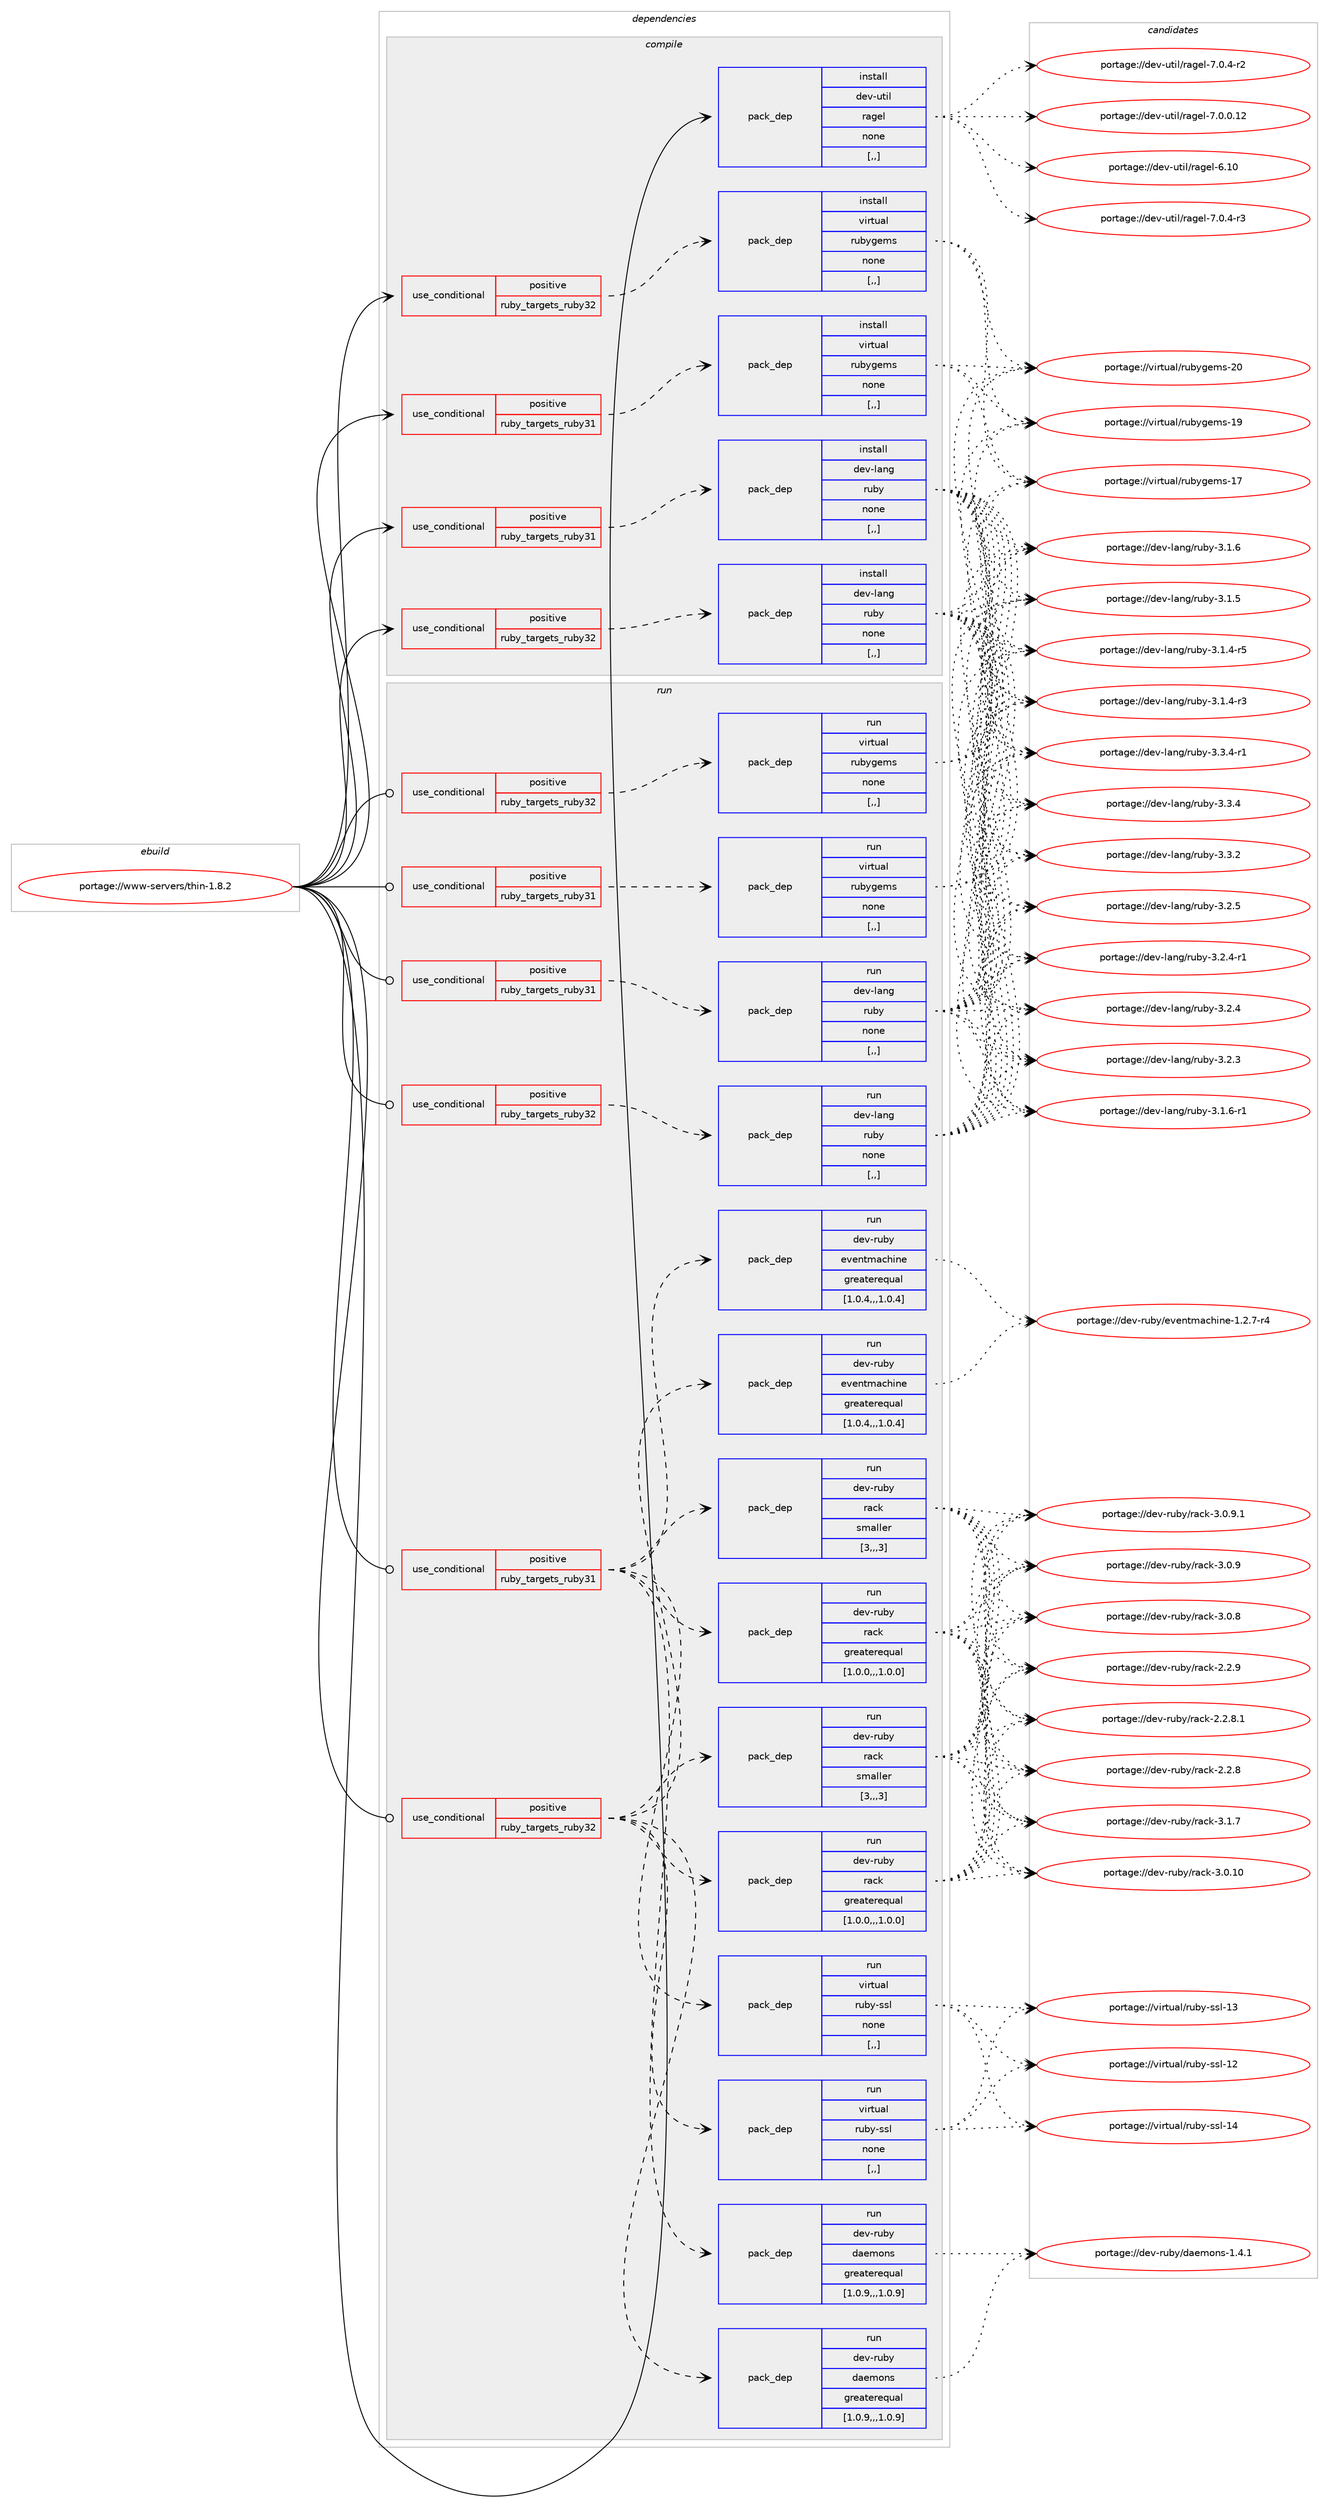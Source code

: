 digraph prolog {

# *************
# Graph options
# *************

newrank=true;
concentrate=true;
compound=true;
graph [rankdir=LR,fontname=Helvetica,fontsize=10,ranksep=1.5];#, ranksep=2.5, nodesep=0.2];
edge  [arrowhead=vee];
node  [fontname=Helvetica,fontsize=10];

# **********
# The ebuild
# **********

subgraph cluster_leftcol {
color=gray;
label=<<i>ebuild</i>>;
id [label="portage://www-servers/thin-1.8.2", color=red, width=4, href="../www-servers/thin-1.8.2.svg"];
}

# ****************
# The dependencies
# ****************

subgraph cluster_midcol {
color=gray;
label=<<i>dependencies</i>>;
subgraph cluster_compile {
fillcolor="#eeeeee";
style=filled;
label=<<i>compile</i>>;
subgraph cond121078 {
dependency454228 [label=<<TABLE BORDER="0" CELLBORDER="1" CELLSPACING="0" CELLPADDING="4"><TR><TD ROWSPAN="3" CELLPADDING="10">use_conditional</TD></TR><TR><TD>positive</TD></TR><TR><TD>ruby_targets_ruby31</TD></TR></TABLE>>, shape=none, color=red];
subgraph pack329773 {
dependency454229 [label=<<TABLE BORDER="0" CELLBORDER="1" CELLSPACING="0" CELLPADDING="4" WIDTH="220"><TR><TD ROWSPAN="6" CELLPADDING="30">pack_dep</TD></TR><TR><TD WIDTH="110">install</TD></TR><TR><TD>dev-lang</TD></TR><TR><TD>ruby</TD></TR><TR><TD>none</TD></TR><TR><TD>[,,]</TD></TR></TABLE>>, shape=none, color=blue];
}
dependency454228:e -> dependency454229:w [weight=20,style="dashed",arrowhead="vee"];
}
id:e -> dependency454228:w [weight=20,style="solid",arrowhead="vee"];
subgraph cond121079 {
dependency454230 [label=<<TABLE BORDER="0" CELLBORDER="1" CELLSPACING="0" CELLPADDING="4"><TR><TD ROWSPAN="3" CELLPADDING="10">use_conditional</TD></TR><TR><TD>positive</TD></TR><TR><TD>ruby_targets_ruby31</TD></TR></TABLE>>, shape=none, color=red];
subgraph pack329774 {
dependency454231 [label=<<TABLE BORDER="0" CELLBORDER="1" CELLSPACING="0" CELLPADDING="4" WIDTH="220"><TR><TD ROWSPAN="6" CELLPADDING="30">pack_dep</TD></TR><TR><TD WIDTH="110">install</TD></TR><TR><TD>virtual</TD></TR><TR><TD>rubygems</TD></TR><TR><TD>none</TD></TR><TR><TD>[,,]</TD></TR></TABLE>>, shape=none, color=blue];
}
dependency454230:e -> dependency454231:w [weight=20,style="dashed",arrowhead="vee"];
}
id:e -> dependency454230:w [weight=20,style="solid",arrowhead="vee"];
subgraph cond121080 {
dependency454232 [label=<<TABLE BORDER="0" CELLBORDER="1" CELLSPACING="0" CELLPADDING="4"><TR><TD ROWSPAN="3" CELLPADDING="10">use_conditional</TD></TR><TR><TD>positive</TD></TR><TR><TD>ruby_targets_ruby32</TD></TR></TABLE>>, shape=none, color=red];
subgraph pack329775 {
dependency454233 [label=<<TABLE BORDER="0" CELLBORDER="1" CELLSPACING="0" CELLPADDING="4" WIDTH="220"><TR><TD ROWSPAN="6" CELLPADDING="30">pack_dep</TD></TR><TR><TD WIDTH="110">install</TD></TR><TR><TD>dev-lang</TD></TR><TR><TD>ruby</TD></TR><TR><TD>none</TD></TR><TR><TD>[,,]</TD></TR></TABLE>>, shape=none, color=blue];
}
dependency454232:e -> dependency454233:w [weight=20,style="dashed",arrowhead="vee"];
}
id:e -> dependency454232:w [weight=20,style="solid",arrowhead="vee"];
subgraph cond121081 {
dependency454234 [label=<<TABLE BORDER="0" CELLBORDER="1" CELLSPACING="0" CELLPADDING="4"><TR><TD ROWSPAN="3" CELLPADDING="10">use_conditional</TD></TR><TR><TD>positive</TD></TR><TR><TD>ruby_targets_ruby32</TD></TR></TABLE>>, shape=none, color=red];
subgraph pack329776 {
dependency454235 [label=<<TABLE BORDER="0" CELLBORDER="1" CELLSPACING="0" CELLPADDING="4" WIDTH="220"><TR><TD ROWSPAN="6" CELLPADDING="30">pack_dep</TD></TR><TR><TD WIDTH="110">install</TD></TR><TR><TD>virtual</TD></TR><TR><TD>rubygems</TD></TR><TR><TD>none</TD></TR><TR><TD>[,,]</TD></TR></TABLE>>, shape=none, color=blue];
}
dependency454234:e -> dependency454235:w [weight=20,style="dashed",arrowhead="vee"];
}
id:e -> dependency454234:w [weight=20,style="solid",arrowhead="vee"];
subgraph pack329777 {
dependency454236 [label=<<TABLE BORDER="0" CELLBORDER="1" CELLSPACING="0" CELLPADDING="4" WIDTH="220"><TR><TD ROWSPAN="6" CELLPADDING="30">pack_dep</TD></TR><TR><TD WIDTH="110">install</TD></TR><TR><TD>dev-util</TD></TR><TR><TD>ragel</TD></TR><TR><TD>none</TD></TR><TR><TD>[,,]</TD></TR></TABLE>>, shape=none, color=blue];
}
id:e -> dependency454236:w [weight=20,style="solid",arrowhead="vee"];
}
subgraph cluster_compileandrun {
fillcolor="#eeeeee";
style=filled;
label=<<i>compile and run</i>>;
}
subgraph cluster_run {
fillcolor="#eeeeee";
style=filled;
label=<<i>run</i>>;
subgraph cond121082 {
dependency454237 [label=<<TABLE BORDER="0" CELLBORDER="1" CELLSPACING="0" CELLPADDING="4"><TR><TD ROWSPAN="3" CELLPADDING="10">use_conditional</TD></TR><TR><TD>positive</TD></TR><TR><TD>ruby_targets_ruby31</TD></TR></TABLE>>, shape=none, color=red];
subgraph pack329778 {
dependency454238 [label=<<TABLE BORDER="0" CELLBORDER="1" CELLSPACING="0" CELLPADDING="4" WIDTH="220"><TR><TD ROWSPAN="6" CELLPADDING="30">pack_dep</TD></TR><TR><TD WIDTH="110">run</TD></TR><TR><TD>dev-lang</TD></TR><TR><TD>ruby</TD></TR><TR><TD>none</TD></TR><TR><TD>[,,]</TD></TR></TABLE>>, shape=none, color=blue];
}
dependency454237:e -> dependency454238:w [weight=20,style="dashed",arrowhead="vee"];
}
id:e -> dependency454237:w [weight=20,style="solid",arrowhead="odot"];
subgraph cond121083 {
dependency454239 [label=<<TABLE BORDER="0" CELLBORDER="1" CELLSPACING="0" CELLPADDING="4"><TR><TD ROWSPAN="3" CELLPADDING="10">use_conditional</TD></TR><TR><TD>positive</TD></TR><TR><TD>ruby_targets_ruby31</TD></TR></TABLE>>, shape=none, color=red];
subgraph pack329779 {
dependency454240 [label=<<TABLE BORDER="0" CELLBORDER="1" CELLSPACING="0" CELLPADDING="4" WIDTH="220"><TR><TD ROWSPAN="6" CELLPADDING="30">pack_dep</TD></TR><TR><TD WIDTH="110">run</TD></TR><TR><TD>dev-ruby</TD></TR><TR><TD>daemons</TD></TR><TR><TD>greaterequal</TD></TR><TR><TD>[1.0.9,,,1.0.9]</TD></TR></TABLE>>, shape=none, color=blue];
}
dependency454239:e -> dependency454240:w [weight=20,style="dashed",arrowhead="vee"];
subgraph pack329780 {
dependency454241 [label=<<TABLE BORDER="0" CELLBORDER="1" CELLSPACING="0" CELLPADDING="4" WIDTH="220"><TR><TD ROWSPAN="6" CELLPADDING="30">pack_dep</TD></TR><TR><TD WIDTH="110">run</TD></TR><TR><TD>dev-ruby</TD></TR><TR><TD>rack</TD></TR><TR><TD>greaterequal</TD></TR><TR><TD>[1.0.0,,,1.0.0]</TD></TR></TABLE>>, shape=none, color=blue];
}
dependency454239:e -> dependency454241:w [weight=20,style="dashed",arrowhead="vee"];
subgraph pack329781 {
dependency454242 [label=<<TABLE BORDER="0" CELLBORDER="1" CELLSPACING="0" CELLPADDING="4" WIDTH="220"><TR><TD ROWSPAN="6" CELLPADDING="30">pack_dep</TD></TR><TR><TD WIDTH="110">run</TD></TR><TR><TD>dev-ruby</TD></TR><TR><TD>rack</TD></TR><TR><TD>smaller</TD></TR><TR><TD>[3,,,3]</TD></TR></TABLE>>, shape=none, color=blue];
}
dependency454239:e -> dependency454242:w [weight=20,style="dashed",arrowhead="vee"];
subgraph pack329782 {
dependency454243 [label=<<TABLE BORDER="0" CELLBORDER="1" CELLSPACING="0" CELLPADDING="4" WIDTH="220"><TR><TD ROWSPAN="6" CELLPADDING="30">pack_dep</TD></TR><TR><TD WIDTH="110">run</TD></TR><TR><TD>dev-ruby</TD></TR><TR><TD>eventmachine</TD></TR><TR><TD>greaterequal</TD></TR><TR><TD>[1.0.4,,,1.0.4]</TD></TR></TABLE>>, shape=none, color=blue];
}
dependency454239:e -> dependency454243:w [weight=20,style="dashed",arrowhead="vee"];
subgraph pack329783 {
dependency454244 [label=<<TABLE BORDER="0" CELLBORDER="1" CELLSPACING="0" CELLPADDING="4" WIDTH="220"><TR><TD ROWSPAN="6" CELLPADDING="30">pack_dep</TD></TR><TR><TD WIDTH="110">run</TD></TR><TR><TD>virtual</TD></TR><TR><TD>ruby-ssl</TD></TR><TR><TD>none</TD></TR><TR><TD>[,,]</TD></TR></TABLE>>, shape=none, color=blue];
}
dependency454239:e -> dependency454244:w [weight=20,style="dashed",arrowhead="vee"];
}
id:e -> dependency454239:w [weight=20,style="solid",arrowhead="odot"];
subgraph cond121084 {
dependency454245 [label=<<TABLE BORDER="0" CELLBORDER="1" CELLSPACING="0" CELLPADDING="4"><TR><TD ROWSPAN="3" CELLPADDING="10">use_conditional</TD></TR><TR><TD>positive</TD></TR><TR><TD>ruby_targets_ruby31</TD></TR></TABLE>>, shape=none, color=red];
subgraph pack329784 {
dependency454246 [label=<<TABLE BORDER="0" CELLBORDER="1" CELLSPACING="0" CELLPADDING="4" WIDTH="220"><TR><TD ROWSPAN="6" CELLPADDING="30">pack_dep</TD></TR><TR><TD WIDTH="110">run</TD></TR><TR><TD>virtual</TD></TR><TR><TD>rubygems</TD></TR><TR><TD>none</TD></TR><TR><TD>[,,]</TD></TR></TABLE>>, shape=none, color=blue];
}
dependency454245:e -> dependency454246:w [weight=20,style="dashed",arrowhead="vee"];
}
id:e -> dependency454245:w [weight=20,style="solid",arrowhead="odot"];
subgraph cond121085 {
dependency454247 [label=<<TABLE BORDER="0" CELLBORDER="1" CELLSPACING="0" CELLPADDING="4"><TR><TD ROWSPAN="3" CELLPADDING="10">use_conditional</TD></TR><TR><TD>positive</TD></TR><TR><TD>ruby_targets_ruby32</TD></TR></TABLE>>, shape=none, color=red];
subgraph pack329785 {
dependency454248 [label=<<TABLE BORDER="0" CELLBORDER="1" CELLSPACING="0" CELLPADDING="4" WIDTH="220"><TR><TD ROWSPAN="6" CELLPADDING="30">pack_dep</TD></TR><TR><TD WIDTH="110">run</TD></TR><TR><TD>dev-lang</TD></TR><TR><TD>ruby</TD></TR><TR><TD>none</TD></TR><TR><TD>[,,]</TD></TR></TABLE>>, shape=none, color=blue];
}
dependency454247:e -> dependency454248:w [weight=20,style="dashed",arrowhead="vee"];
}
id:e -> dependency454247:w [weight=20,style="solid",arrowhead="odot"];
subgraph cond121086 {
dependency454249 [label=<<TABLE BORDER="0" CELLBORDER="1" CELLSPACING="0" CELLPADDING="4"><TR><TD ROWSPAN="3" CELLPADDING="10">use_conditional</TD></TR><TR><TD>positive</TD></TR><TR><TD>ruby_targets_ruby32</TD></TR></TABLE>>, shape=none, color=red];
subgraph pack329786 {
dependency454250 [label=<<TABLE BORDER="0" CELLBORDER="1" CELLSPACING="0" CELLPADDING="4" WIDTH="220"><TR><TD ROWSPAN="6" CELLPADDING="30">pack_dep</TD></TR><TR><TD WIDTH="110">run</TD></TR><TR><TD>dev-ruby</TD></TR><TR><TD>daemons</TD></TR><TR><TD>greaterequal</TD></TR><TR><TD>[1.0.9,,,1.0.9]</TD></TR></TABLE>>, shape=none, color=blue];
}
dependency454249:e -> dependency454250:w [weight=20,style="dashed",arrowhead="vee"];
subgraph pack329787 {
dependency454251 [label=<<TABLE BORDER="0" CELLBORDER="1" CELLSPACING="0" CELLPADDING="4" WIDTH="220"><TR><TD ROWSPAN="6" CELLPADDING="30">pack_dep</TD></TR><TR><TD WIDTH="110">run</TD></TR><TR><TD>dev-ruby</TD></TR><TR><TD>rack</TD></TR><TR><TD>greaterequal</TD></TR><TR><TD>[1.0.0,,,1.0.0]</TD></TR></TABLE>>, shape=none, color=blue];
}
dependency454249:e -> dependency454251:w [weight=20,style="dashed",arrowhead="vee"];
subgraph pack329788 {
dependency454252 [label=<<TABLE BORDER="0" CELLBORDER="1" CELLSPACING="0" CELLPADDING="4" WIDTH="220"><TR><TD ROWSPAN="6" CELLPADDING="30">pack_dep</TD></TR><TR><TD WIDTH="110">run</TD></TR><TR><TD>dev-ruby</TD></TR><TR><TD>rack</TD></TR><TR><TD>smaller</TD></TR><TR><TD>[3,,,3]</TD></TR></TABLE>>, shape=none, color=blue];
}
dependency454249:e -> dependency454252:w [weight=20,style="dashed",arrowhead="vee"];
subgraph pack329789 {
dependency454253 [label=<<TABLE BORDER="0" CELLBORDER="1" CELLSPACING="0" CELLPADDING="4" WIDTH="220"><TR><TD ROWSPAN="6" CELLPADDING="30">pack_dep</TD></TR><TR><TD WIDTH="110">run</TD></TR><TR><TD>dev-ruby</TD></TR><TR><TD>eventmachine</TD></TR><TR><TD>greaterequal</TD></TR><TR><TD>[1.0.4,,,1.0.4]</TD></TR></TABLE>>, shape=none, color=blue];
}
dependency454249:e -> dependency454253:w [weight=20,style="dashed",arrowhead="vee"];
subgraph pack329790 {
dependency454254 [label=<<TABLE BORDER="0" CELLBORDER="1" CELLSPACING="0" CELLPADDING="4" WIDTH="220"><TR><TD ROWSPAN="6" CELLPADDING="30">pack_dep</TD></TR><TR><TD WIDTH="110">run</TD></TR><TR><TD>virtual</TD></TR><TR><TD>ruby-ssl</TD></TR><TR><TD>none</TD></TR><TR><TD>[,,]</TD></TR></TABLE>>, shape=none, color=blue];
}
dependency454249:e -> dependency454254:w [weight=20,style="dashed",arrowhead="vee"];
}
id:e -> dependency454249:w [weight=20,style="solid",arrowhead="odot"];
subgraph cond121087 {
dependency454255 [label=<<TABLE BORDER="0" CELLBORDER="1" CELLSPACING="0" CELLPADDING="4"><TR><TD ROWSPAN="3" CELLPADDING="10">use_conditional</TD></TR><TR><TD>positive</TD></TR><TR><TD>ruby_targets_ruby32</TD></TR></TABLE>>, shape=none, color=red];
subgraph pack329791 {
dependency454256 [label=<<TABLE BORDER="0" CELLBORDER="1" CELLSPACING="0" CELLPADDING="4" WIDTH="220"><TR><TD ROWSPAN="6" CELLPADDING="30">pack_dep</TD></TR><TR><TD WIDTH="110">run</TD></TR><TR><TD>virtual</TD></TR><TR><TD>rubygems</TD></TR><TR><TD>none</TD></TR><TR><TD>[,,]</TD></TR></TABLE>>, shape=none, color=blue];
}
dependency454255:e -> dependency454256:w [weight=20,style="dashed",arrowhead="vee"];
}
id:e -> dependency454255:w [weight=20,style="solid",arrowhead="odot"];
}
}

# **************
# The candidates
# **************

subgraph cluster_choices {
rank=same;
color=gray;
label=<<i>candidates</i>>;

subgraph choice329773 {
color=black;
nodesep=1;
choice100101118451089711010347114117981214551465146524511449 [label="portage://dev-lang/ruby-3.3.4-r1", color=red, width=4,href="../dev-lang/ruby-3.3.4-r1.svg"];
choice10010111845108971101034711411798121455146514652 [label="portage://dev-lang/ruby-3.3.4", color=red, width=4,href="../dev-lang/ruby-3.3.4.svg"];
choice10010111845108971101034711411798121455146514650 [label="portage://dev-lang/ruby-3.3.2", color=red, width=4,href="../dev-lang/ruby-3.3.2.svg"];
choice10010111845108971101034711411798121455146504653 [label="portage://dev-lang/ruby-3.2.5", color=red, width=4,href="../dev-lang/ruby-3.2.5.svg"];
choice100101118451089711010347114117981214551465046524511449 [label="portage://dev-lang/ruby-3.2.4-r1", color=red, width=4,href="../dev-lang/ruby-3.2.4-r1.svg"];
choice10010111845108971101034711411798121455146504652 [label="portage://dev-lang/ruby-3.2.4", color=red, width=4,href="../dev-lang/ruby-3.2.4.svg"];
choice10010111845108971101034711411798121455146504651 [label="portage://dev-lang/ruby-3.2.3", color=red, width=4,href="../dev-lang/ruby-3.2.3.svg"];
choice100101118451089711010347114117981214551464946544511449 [label="portage://dev-lang/ruby-3.1.6-r1", color=red, width=4,href="../dev-lang/ruby-3.1.6-r1.svg"];
choice10010111845108971101034711411798121455146494654 [label="portage://dev-lang/ruby-3.1.6", color=red, width=4,href="../dev-lang/ruby-3.1.6.svg"];
choice10010111845108971101034711411798121455146494653 [label="portage://dev-lang/ruby-3.1.5", color=red, width=4,href="../dev-lang/ruby-3.1.5.svg"];
choice100101118451089711010347114117981214551464946524511453 [label="portage://dev-lang/ruby-3.1.4-r5", color=red, width=4,href="../dev-lang/ruby-3.1.4-r5.svg"];
choice100101118451089711010347114117981214551464946524511451 [label="portage://dev-lang/ruby-3.1.4-r3", color=red, width=4,href="../dev-lang/ruby-3.1.4-r3.svg"];
dependency454229:e -> choice100101118451089711010347114117981214551465146524511449:w [style=dotted,weight="100"];
dependency454229:e -> choice10010111845108971101034711411798121455146514652:w [style=dotted,weight="100"];
dependency454229:e -> choice10010111845108971101034711411798121455146514650:w [style=dotted,weight="100"];
dependency454229:e -> choice10010111845108971101034711411798121455146504653:w [style=dotted,weight="100"];
dependency454229:e -> choice100101118451089711010347114117981214551465046524511449:w [style=dotted,weight="100"];
dependency454229:e -> choice10010111845108971101034711411798121455146504652:w [style=dotted,weight="100"];
dependency454229:e -> choice10010111845108971101034711411798121455146504651:w [style=dotted,weight="100"];
dependency454229:e -> choice100101118451089711010347114117981214551464946544511449:w [style=dotted,weight="100"];
dependency454229:e -> choice10010111845108971101034711411798121455146494654:w [style=dotted,weight="100"];
dependency454229:e -> choice10010111845108971101034711411798121455146494653:w [style=dotted,weight="100"];
dependency454229:e -> choice100101118451089711010347114117981214551464946524511453:w [style=dotted,weight="100"];
dependency454229:e -> choice100101118451089711010347114117981214551464946524511451:w [style=dotted,weight="100"];
}
subgraph choice329774 {
color=black;
nodesep=1;
choice118105114116117971084711411798121103101109115455048 [label="portage://virtual/rubygems-20", color=red, width=4,href="../virtual/rubygems-20.svg"];
choice118105114116117971084711411798121103101109115454957 [label="portage://virtual/rubygems-19", color=red, width=4,href="../virtual/rubygems-19.svg"];
choice118105114116117971084711411798121103101109115454955 [label="portage://virtual/rubygems-17", color=red, width=4,href="../virtual/rubygems-17.svg"];
dependency454231:e -> choice118105114116117971084711411798121103101109115455048:w [style=dotted,weight="100"];
dependency454231:e -> choice118105114116117971084711411798121103101109115454957:w [style=dotted,weight="100"];
dependency454231:e -> choice118105114116117971084711411798121103101109115454955:w [style=dotted,weight="100"];
}
subgraph choice329775 {
color=black;
nodesep=1;
choice100101118451089711010347114117981214551465146524511449 [label="portage://dev-lang/ruby-3.3.4-r1", color=red, width=4,href="../dev-lang/ruby-3.3.4-r1.svg"];
choice10010111845108971101034711411798121455146514652 [label="portage://dev-lang/ruby-3.3.4", color=red, width=4,href="../dev-lang/ruby-3.3.4.svg"];
choice10010111845108971101034711411798121455146514650 [label="portage://dev-lang/ruby-3.3.2", color=red, width=4,href="../dev-lang/ruby-3.3.2.svg"];
choice10010111845108971101034711411798121455146504653 [label="portage://dev-lang/ruby-3.2.5", color=red, width=4,href="../dev-lang/ruby-3.2.5.svg"];
choice100101118451089711010347114117981214551465046524511449 [label="portage://dev-lang/ruby-3.2.4-r1", color=red, width=4,href="../dev-lang/ruby-3.2.4-r1.svg"];
choice10010111845108971101034711411798121455146504652 [label="portage://dev-lang/ruby-3.2.4", color=red, width=4,href="../dev-lang/ruby-3.2.4.svg"];
choice10010111845108971101034711411798121455146504651 [label="portage://dev-lang/ruby-3.2.3", color=red, width=4,href="../dev-lang/ruby-3.2.3.svg"];
choice100101118451089711010347114117981214551464946544511449 [label="portage://dev-lang/ruby-3.1.6-r1", color=red, width=4,href="../dev-lang/ruby-3.1.6-r1.svg"];
choice10010111845108971101034711411798121455146494654 [label="portage://dev-lang/ruby-3.1.6", color=red, width=4,href="../dev-lang/ruby-3.1.6.svg"];
choice10010111845108971101034711411798121455146494653 [label="portage://dev-lang/ruby-3.1.5", color=red, width=4,href="../dev-lang/ruby-3.1.5.svg"];
choice100101118451089711010347114117981214551464946524511453 [label="portage://dev-lang/ruby-3.1.4-r5", color=red, width=4,href="../dev-lang/ruby-3.1.4-r5.svg"];
choice100101118451089711010347114117981214551464946524511451 [label="portage://dev-lang/ruby-3.1.4-r3", color=red, width=4,href="../dev-lang/ruby-3.1.4-r3.svg"];
dependency454233:e -> choice100101118451089711010347114117981214551465146524511449:w [style=dotted,weight="100"];
dependency454233:e -> choice10010111845108971101034711411798121455146514652:w [style=dotted,weight="100"];
dependency454233:e -> choice10010111845108971101034711411798121455146514650:w [style=dotted,weight="100"];
dependency454233:e -> choice10010111845108971101034711411798121455146504653:w [style=dotted,weight="100"];
dependency454233:e -> choice100101118451089711010347114117981214551465046524511449:w [style=dotted,weight="100"];
dependency454233:e -> choice10010111845108971101034711411798121455146504652:w [style=dotted,weight="100"];
dependency454233:e -> choice10010111845108971101034711411798121455146504651:w [style=dotted,weight="100"];
dependency454233:e -> choice100101118451089711010347114117981214551464946544511449:w [style=dotted,weight="100"];
dependency454233:e -> choice10010111845108971101034711411798121455146494654:w [style=dotted,weight="100"];
dependency454233:e -> choice10010111845108971101034711411798121455146494653:w [style=dotted,weight="100"];
dependency454233:e -> choice100101118451089711010347114117981214551464946524511453:w [style=dotted,weight="100"];
dependency454233:e -> choice100101118451089711010347114117981214551464946524511451:w [style=dotted,weight="100"];
}
subgraph choice329776 {
color=black;
nodesep=1;
choice118105114116117971084711411798121103101109115455048 [label="portage://virtual/rubygems-20", color=red, width=4,href="../virtual/rubygems-20.svg"];
choice118105114116117971084711411798121103101109115454957 [label="portage://virtual/rubygems-19", color=red, width=4,href="../virtual/rubygems-19.svg"];
choice118105114116117971084711411798121103101109115454955 [label="portage://virtual/rubygems-17", color=red, width=4,href="../virtual/rubygems-17.svg"];
dependency454235:e -> choice118105114116117971084711411798121103101109115455048:w [style=dotted,weight="100"];
dependency454235:e -> choice118105114116117971084711411798121103101109115454957:w [style=dotted,weight="100"];
dependency454235:e -> choice118105114116117971084711411798121103101109115454955:w [style=dotted,weight="100"];
}
subgraph choice329777 {
color=black;
nodesep=1;
choice1001011184511711610510847114971031011084555464846524511451 [label="portage://dev-util/ragel-7.0.4-r3", color=red, width=4,href="../dev-util/ragel-7.0.4-r3.svg"];
choice1001011184511711610510847114971031011084555464846524511450 [label="portage://dev-util/ragel-7.0.4-r2", color=red, width=4,href="../dev-util/ragel-7.0.4-r2.svg"];
choice100101118451171161051084711497103101108455546484648464950 [label="portage://dev-util/ragel-7.0.0.12", color=red, width=4,href="../dev-util/ragel-7.0.0.12.svg"];
choice1001011184511711610510847114971031011084554464948 [label="portage://dev-util/ragel-6.10", color=red, width=4,href="../dev-util/ragel-6.10.svg"];
dependency454236:e -> choice1001011184511711610510847114971031011084555464846524511451:w [style=dotted,weight="100"];
dependency454236:e -> choice1001011184511711610510847114971031011084555464846524511450:w [style=dotted,weight="100"];
dependency454236:e -> choice100101118451171161051084711497103101108455546484648464950:w [style=dotted,weight="100"];
dependency454236:e -> choice1001011184511711610510847114971031011084554464948:w [style=dotted,weight="100"];
}
subgraph choice329778 {
color=black;
nodesep=1;
choice100101118451089711010347114117981214551465146524511449 [label="portage://dev-lang/ruby-3.3.4-r1", color=red, width=4,href="../dev-lang/ruby-3.3.4-r1.svg"];
choice10010111845108971101034711411798121455146514652 [label="portage://dev-lang/ruby-3.3.4", color=red, width=4,href="../dev-lang/ruby-3.3.4.svg"];
choice10010111845108971101034711411798121455146514650 [label="portage://dev-lang/ruby-3.3.2", color=red, width=4,href="../dev-lang/ruby-3.3.2.svg"];
choice10010111845108971101034711411798121455146504653 [label="portage://dev-lang/ruby-3.2.5", color=red, width=4,href="../dev-lang/ruby-3.2.5.svg"];
choice100101118451089711010347114117981214551465046524511449 [label="portage://dev-lang/ruby-3.2.4-r1", color=red, width=4,href="../dev-lang/ruby-3.2.4-r1.svg"];
choice10010111845108971101034711411798121455146504652 [label="portage://dev-lang/ruby-3.2.4", color=red, width=4,href="../dev-lang/ruby-3.2.4.svg"];
choice10010111845108971101034711411798121455146504651 [label="portage://dev-lang/ruby-3.2.3", color=red, width=4,href="../dev-lang/ruby-3.2.3.svg"];
choice100101118451089711010347114117981214551464946544511449 [label="portage://dev-lang/ruby-3.1.6-r1", color=red, width=4,href="../dev-lang/ruby-3.1.6-r1.svg"];
choice10010111845108971101034711411798121455146494654 [label="portage://dev-lang/ruby-3.1.6", color=red, width=4,href="../dev-lang/ruby-3.1.6.svg"];
choice10010111845108971101034711411798121455146494653 [label="portage://dev-lang/ruby-3.1.5", color=red, width=4,href="../dev-lang/ruby-3.1.5.svg"];
choice100101118451089711010347114117981214551464946524511453 [label="portage://dev-lang/ruby-3.1.4-r5", color=red, width=4,href="../dev-lang/ruby-3.1.4-r5.svg"];
choice100101118451089711010347114117981214551464946524511451 [label="portage://dev-lang/ruby-3.1.4-r3", color=red, width=4,href="../dev-lang/ruby-3.1.4-r3.svg"];
dependency454238:e -> choice100101118451089711010347114117981214551465146524511449:w [style=dotted,weight="100"];
dependency454238:e -> choice10010111845108971101034711411798121455146514652:w [style=dotted,weight="100"];
dependency454238:e -> choice10010111845108971101034711411798121455146514650:w [style=dotted,weight="100"];
dependency454238:e -> choice10010111845108971101034711411798121455146504653:w [style=dotted,weight="100"];
dependency454238:e -> choice100101118451089711010347114117981214551465046524511449:w [style=dotted,weight="100"];
dependency454238:e -> choice10010111845108971101034711411798121455146504652:w [style=dotted,weight="100"];
dependency454238:e -> choice10010111845108971101034711411798121455146504651:w [style=dotted,weight="100"];
dependency454238:e -> choice100101118451089711010347114117981214551464946544511449:w [style=dotted,weight="100"];
dependency454238:e -> choice10010111845108971101034711411798121455146494654:w [style=dotted,weight="100"];
dependency454238:e -> choice10010111845108971101034711411798121455146494653:w [style=dotted,weight="100"];
dependency454238:e -> choice100101118451089711010347114117981214551464946524511453:w [style=dotted,weight="100"];
dependency454238:e -> choice100101118451089711010347114117981214551464946524511451:w [style=dotted,weight="100"];
}
subgraph choice329779 {
color=black;
nodesep=1;
choice10010111845114117981214710097101109111110115454946524649 [label="portage://dev-ruby/daemons-1.4.1", color=red, width=4,href="../dev-ruby/daemons-1.4.1.svg"];
dependency454240:e -> choice10010111845114117981214710097101109111110115454946524649:w [style=dotted,weight="100"];
}
subgraph choice329780 {
color=black;
nodesep=1;
choice1001011184511411798121471149799107455146494655 [label="portage://dev-ruby/rack-3.1.7", color=red, width=4,href="../dev-ruby/rack-3.1.7.svg"];
choice100101118451141179812147114979910745514648464948 [label="portage://dev-ruby/rack-3.0.10", color=red, width=4,href="../dev-ruby/rack-3.0.10.svg"];
choice10010111845114117981214711497991074551464846574649 [label="portage://dev-ruby/rack-3.0.9.1", color=red, width=4,href="../dev-ruby/rack-3.0.9.1.svg"];
choice1001011184511411798121471149799107455146484657 [label="portage://dev-ruby/rack-3.0.9", color=red, width=4,href="../dev-ruby/rack-3.0.9.svg"];
choice1001011184511411798121471149799107455146484656 [label="portage://dev-ruby/rack-3.0.8", color=red, width=4,href="../dev-ruby/rack-3.0.8.svg"];
choice1001011184511411798121471149799107455046504657 [label="portage://dev-ruby/rack-2.2.9", color=red, width=4,href="../dev-ruby/rack-2.2.9.svg"];
choice10010111845114117981214711497991074550465046564649 [label="portage://dev-ruby/rack-2.2.8.1", color=red, width=4,href="../dev-ruby/rack-2.2.8.1.svg"];
choice1001011184511411798121471149799107455046504656 [label="portage://dev-ruby/rack-2.2.8", color=red, width=4,href="../dev-ruby/rack-2.2.8.svg"];
dependency454241:e -> choice1001011184511411798121471149799107455146494655:w [style=dotted,weight="100"];
dependency454241:e -> choice100101118451141179812147114979910745514648464948:w [style=dotted,weight="100"];
dependency454241:e -> choice10010111845114117981214711497991074551464846574649:w [style=dotted,weight="100"];
dependency454241:e -> choice1001011184511411798121471149799107455146484657:w [style=dotted,weight="100"];
dependency454241:e -> choice1001011184511411798121471149799107455146484656:w [style=dotted,weight="100"];
dependency454241:e -> choice1001011184511411798121471149799107455046504657:w [style=dotted,weight="100"];
dependency454241:e -> choice10010111845114117981214711497991074550465046564649:w [style=dotted,weight="100"];
dependency454241:e -> choice1001011184511411798121471149799107455046504656:w [style=dotted,weight="100"];
}
subgraph choice329781 {
color=black;
nodesep=1;
choice1001011184511411798121471149799107455146494655 [label="portage://dev-ruby/rack-3.1.7", color=red, width=4,href="../dev-ruby/rack-3.1.7.svg"];
choice100101118451141179812147114979910745514648464948 [label="portage://dev-ruby/rack-3.0.10", color=red, width=4,href="../dev-ruby/rack-3.0.10.svg"];
choice10010111845114117981214711497991074551464846574649 [label="portage://dev-ruby/rack-3.0.9.1", color=red, width=4,href="../dev-ruby/rack-3.0.9.1.svg"];
choice1001011184511411798121471149799107455146484657 [label="portage://dev-ruby/rack-3.0.9", color=red, width=4,href="../dev-ruby/rack-3.0.9.svg"];
choice1001011184511411798121471149799107455146484656 [label="portage://dev-ruby/rack-3.0.8", color=red, width=4,href="../dev-ruby/rack-3.0.8.svg"];
choice1001011184511411798121471149799107455046504657 [label="portage://dev-ruby/rack-2.2.9", color=red, width=4,href="../dev-ruby/rack-2.2.9.svg"];
choice10010111845114117981214711497991074550465046564649 [label="portage://dev-ruby/rack-2.2.8.1", color=red, width=4,href="../dev-ruby/rack-2.2.8.1.svg"];
choice1001011184511411798121471149799107455046504656 [label="portage://dev-ruby/rack-2.2.8", color=red, width=4,href="../dev-ruby/rack-2.2.8.svg"];
dependency454242:e -> choice1001011184511411798121471149799107455146494655:w [style=dotted,weight="100"];
dependency454242:e -> choice100101118451141179812147114979910745514648464948:w [style=dotted,weight="100"];
dependency454242:e -> choice10010111845114117981214711497991074551464846574649:w [style=dotted,weight="100"];
dependency454242:e -> choice1001011184511411798121471149799107455146484657:w [style=dotted,weight="100"];
dependency454242:e -> choice1001011184511411798121471149799107455146484656:w [style=dotted,weight="100"];
dependency454242:e -> choice1001011184511411798121471149799107455046504657:w [style=dotted,weight="100"];
dependency454242:e -> choice10010111845114117981214711497991074550465046564649:w [style=dotted,weight="100"];
dependency454242:e -> choice1001011184511411798121471149799107455046504656:w [style=dotted,weight="100"];
}
subgraph choice329782 {
color=black;
nodesep=1;
choice10010111845114117981214710111810111011610997991041051101014549465046554511452 [label="portage://dev-ruby/eventmachine-1.2.7-r4", color=red, width=4,href="../dev-ruby/eventmachine-1.2.7-r4.svg"];
dependency454243:e -> choice10010111845114117981214710111810111011610997991041051101014549465046554511452:w [style=dotted,weight="100"];
}
subgraph choice329783 {
color=black;
nodesep=1;
choice11810511411611797108471141179812145115115108454952 [label="portage://virtual/ruby-ssl-14", color=red, width=4,href="../virtual/ruby-ssl-14.svg"];
choice11810511411611797108471141179812145115115108454951 [label="portage://virtual/ruby-ssl-13", color=red, width=4,href="../virtual/ruby-ssl-13.svg"];
choice11810511411611797108471141179812145115115108454950 [label="portage://virtual/ruby-ssl-12", color=red, width=4,href="../virtual/ruby-ssl-12.svg"];
dependency454244:e -> choice11810511411611797108471141179812145115115108454952:w [style=dotted,weight="100"];
dependency454244:e -> choice11810511411611797108471141179812145115115108454951:w [style=dotted,weight="100"];
dependency454244:e -> choice11810511411611797108471141179812145115115108454950:w [style=dotted,weight="100"];
}
subgraph choice329784 {
color=black;
nodesep=1;
choice118105114116117971084711411798121103101109115455048 [label="portage://virtual/rubygems-20", color=red, width=4,href="../virtual/rubygems-20.svg"];
choice118105114116117971084711411798121103101109115454957 [label="portage://virtual/rubygems-19", color=red, width=4,href="../virtual/rubygems-19.svg"];
choice118105114116117971084711411798121103101109115454955 [label="portage://virtual/rubygems-17", color=red, width=4,href="../virtual/rubygems-17.svg"];
dependency454246:e -> choice118105114116117971084711411798121103101109115455048:w [style=dotted,weight="100"];
dependency454246:e -> choice118105114116117971084711411798121103101109115454957:w [style=dotted,weight="100"];
dependency454246:e -> choice118105114116117971084711411798121103101109115454955:w [style=dotted,weight="100"];
}
subgraph choice329785 {
color=black;
nodesep=1;
choice100101118451089711010347114117981214551465146524511449 [label="portage://dev-lang/ruby-3.3.4-r1", color=red, width=4,href="../dev-lang/ruby-3.3.4-r1.svg"];
choice10010111845108971101034711411798121455146514652 [label="portage://dev-lang/ruby-3.3.4", color=red, width=4,href="../dev-lang/ruby-3.3.4.svg"];
choice10010111845108971101034711411798121455146514650 [label="portage://dev-lang/ruby-3.3.2", color=red, width=4,href="../dev-lang/ruby-3.3.2.svg"];
choice10010111845108971101034711411798121455146504653 [label="portage://dev-lang/ruby-3.2.5", color=red, width=4,href="../dev-lang/ruby-3.2.5.svg"];
choice100101118451089711010347114117981214551465046524511449 [label="portage://dev-lang/ruby-3.2.4-r1", color=red, width=4,href="../dev-lang/ruby-3.2.4-r1.svg"];
choice10010111845108971101034711411798121455146504652 [label="portage://dev-lang/ruby-3.2.4", color=red, width=4,href="../dev-lang/ruby-3.2.4.svg"];
choice10010111845108971101034711411798121455146504651 [label="portage://dev-lang/ruby-3.2.3", color=red, width=4,href="../dev-lang/ruby-3.2.3.svg"];
choice100101118451089711010347114117981214551464946544511449 [label="portage://dev-lang/ruby-3.1.6-r1", color=red, width=4,href="../dev-lang/ruby-3.1.6-r1.svg"];
choice10010111845108971101034711411798121455146494654 [label="portage://dev-lang/ruby-3.1.6", color=red, width=4,href="../dev-lang/ruby-3.1.6.svg"];
choice10010111845108971101034711411798121455146494653 [label="portage://dev-lang/ruby-3.1.5", color=red, width=4,href="../dev-lang/ruby-3.1.5.svg"];
choice100101118451089711010347114117981214551464946524511453 [label="portage://dev-lang/ruby-3.1.4-r5", color=red, width=4,href="../dev-lang/ruby-3.1.4-r5.svg"];
choice100101118451089711010347114117981214551464946524511451 [label="portage://dev-lang/ruby-3.1.4-r3", color=red, width=4,href="../dev-lang/ruby-3.1.4-r3.svg"];
dependency454248:e -> choice100101118451089711010347114117981214551465146524511449:w [style=dotted,weight="100"];
dependency454248:e -> choice10010111845108971101034711411798121455146514652:w [style=dotted,weight="100"];
dependency454248:e -> choice10010111845108971101034711411798121455146514650:w [style=dotted,weight="100"];
dependency454248:e -> choice10010111845108971101034711411798121455146504653:w [style=dotted,weight="100"];
dependency454248:e -> choice100101118451089711010347114117981214551465046524511449:w [style=dotted,weight="100"];
dependency454248:e -> choice10010111845108971101034711411798121455146504652:w [style=dotted,weight="100"];
dependency454248:e -> choice10010111845108971101034711411798121455146504651:w [style=dotted,weight="100"];
dependency454248:e -> choice100101118451089711010347114117981214551464946544511449:w [style=dotted,weight="100"];
dependency454248:e -> choice10010111845108971101034711411798121455146494654:w [style=dotted,weight="100"];
dependency454248:e -> choice10010111845108971101034711411798121455146494653:w [style=dotted,weight="100"];
dependency454248:e -> choice100101118451089711010347114117981214551464946524511453:w [style=dotted,weight="100"];
dependency454248:e -> choice100101118451089711010347114117981214551464946524511451:w [style=dotted,weight="100"];
}
subgraph choice329786 {
color=black;
nodesep=1;
choice10010111845114117981214710097101109111110115454946524649 [label="portage://dev-ruby/daemons-1.4.1", color=red, width=4,href="../dev-ruby/daemons-1.4.1.svg"];
dependency454250:e -> choice10010111845114117981214710097101109111110115454946524649:w [style=dotted,weight="100"];
}
subgraph choice329787 {
color=black;
nodesep=1;
choice1001011184511411798121471149799107455146494655 [label="portage://dev-ruby/rack-3.1.7", color=red, width=4,href="../dev-ruby/rack-3.1.7.svg"];
choice100101118451141179812147114979910745514648464948 [label="portage://dev-ruby/rack-3.0.10", color=red, width=4,href="../dev-ruby/rack-3.0.10.svg"];
choice10010111845114117981214711497991074551464846574649 [label="portage://dev-ruby/rack-3.0.9.1", color=red, width=4,href="../dev-ruby/rack-3.0.9.1.svg"];
choice1001011184511411798121471149799107455146484657 [label="portage://dev-ruby/rack-3.0.9", color=red, width=4,href="../dev-ruby/rack-3.0.9.svg"];
choice1001011184511411798121471149799107455146484656 [label="portage://dev-ruby/rack-3.0.8", color=red, width=4,href="../dev-ruby/rack-3.0.8.svg"];
choice1001011184511411798121471149799107455046504657 [label="portage://dev-ruby/rack-2.2.9", color=red, width=4,href="../dev-ruby/rack-2.2.9.svg"];
choice10010111845114117981214711497991074550465046564649 [label="portage://dev-ruby/rack-2.2.8.1", color=red, width=4,href="../dev-ruby/rack-2.2.8.1.svg"];
choice1001011184511411798121471149799107455046504656 [label="portage://dev-ruby/rack-2.2.8", color=red, width=4,href="../dev-ruby/rack-2.2.8.svg"];
dependency454251:e -> choice1001011184511411798121471149799107455146494655:w [style=dotted,weight="100"];
dependency454251:e -> choice100101118451141179812147114979910745514648464948:w [style=dotted,weight="100"];
dependency454251:e -> choice10010111845114117981214711497991074551464846574649:w [style=dotted,weight="100"];
dependency454251:e -> choice1001011184511411798121471149799107455146484657:w [style=dotted,weight="100"];
dependency454251:e -> choice1001011184511411798121471149799107455146484656:w [style=dotted,weight="100"];
dependency454251:e -> choice1001011184511411798121471149799107455046504657:w [style=dotted,weight="100"];
dependency454251:e -> choice10010111845114117981214711497991074550465046564649:w [style=dotted,weight="100"];
dependency454251:e -> choice1001011184511411798121471149799107455046504656:w [style=dotted,weight="100"];
}
subgraph choice329788 {
color=black;
nodesep=1;
choice1001011184511411798121471149799107455146494655 [label="portage://dev-ruby/rack-3.1.7", color=red, width=4,href="../dev-ruby/rack-3.1.7.svg"];
choice100101118451141179812147114979910745514648464948 [label="portage://dev-ruby/rack-3.0.10", color=red, width=4,href="../dev-ruby/rack-3.0.10.svg"];
choice10010111845114117981214711497991074551464846574649 [label="portage://dev-ruby/rack-3.0.9.1", color=red, width=4,href="../dev-ruby/rack-3.0.9.1.svg"];
choice1001011184511411798121471149799107455146484657 [label="portage://dev-ruby/rack-3.0.9", color=red, width=4,href="../dev-ruby/rack-3.0.9.svg"];
choice1001011184511411798121471149799107455146484656 [label="portage://dev-ruby/rack-3.0.8", color=red, width=4,href="../dev-ruby/rack-3.0.8.svg"];
choice1001011184511411798121471149799107455046504657 [label="portage://dev-ruby/rack-2.2.9", color=red, width=4,href="../dev-ruby/rack-2.2.9.svg"];
choice10010111845114117981214711497991074550465046564649 [label="portage://dev-ruby/rack-2.2.8.1", color=red, width=4,href="../dev-ruby/rack-2.2.8.1.svg"];
choice1001011184511411798121471149799107455046504656 [label="portage://dev-ruby/rack-2.2.8", color=red, width=4,href="../dev-ruby/rack-2.2.8.svg"];
dependency454252:e -> choice1001011184511411798121471149799107455146494655:w [style=dotted,weight="100"];
dependency454252:e -> choice100101118451141179812147114979910745514648464948:w [style=dotted,weight="100"];
dependency454252:e -> choice10010111845114117981214711497991074551464846574649:w [style=dotted,weight="100"];
dependency454252:e -> choice1001011184511411798121471149799107455146484657:w [style=dotted,weight="100"];
dependency454252:e -> choice1001011184511411798121471149799107455146484656:w [style=dotted,weight="100"];
dependency454252:e -> choice1001011184511411798121471149799107455046504657:w [style=dotted,weight="100"];
dependency454252:e -> choice10010111845114117981214711497991074550465046564649:w [style=dotted,weight="100"];
dependency454252:e -> choice1001011184511411798121471149799107455046504656:w [style=dotted,weight="100"];
}
subgraph choice329789 {
color=black;
nodesep=1;
choice10010111845114117981214710111810111011610997991041051101014549465046554511452 [label="portage://dev-ruby/eventmachine-1.2.7-r4", color=red, width=4,href="../dev-ruby/eventmachine-1.2.7-r4.svg"];
dependency454253:e -> choice10010111845114117981214710111810111011610997991041051101014549465046554511452:w [style=dotted,weight="100"];
}
subgraph choice329790 {
color=black;
nodesep=1;
choice11810511411611797108471141179812145115115108454952 [label="portage://virtual/ruby-ssl-14", color=red, width=4,href="../virtual/ruby-ssl-14.svg"];
choice11810511411611797108471141179812145115115108454951 [label="portage://virtual/ruby-ssl-13", color=red, width=4,href="../virtual/ruby-ssl-13.svg"];
choice11810511411611797108471141179812145115115108454950 [label="portage://virtual/ruby-ssl-12", color=red, width=4,href="../virtual/ruby-ssl-12.svg"];
dependency454254:e -> choice11810511411611797108471141179812145115115108454952:w [style=dotted,weight="100"];
dependency454254:e -> choice11810511411611797108471141179812145115115108454951:w [style=dotted,weight="100"];
dependency454254:e -> choice11810511411611797108471141179812145115115108454950:w [style=dotted,weight="100"];
}
subgraph choice329791 {
color=black;
nodesep=1;
choice118105114116117971084711411798121103101109115455048 [label="portage://virtual/rubygems-20", color=red, width=4,href="../virtual/rubygems-20.svg"];
choice118105114116117971084711411798121103101109115454957 [label="portage://virtual/rubygems-19", color=red, width=4,href="../virtual/rubygems-19.svg"];
choice118105114116117971084711411798121103101109115454955 [label="portage://virtual/rubygems-17", color=red, width=4,href="../virtual/rubygems-17.svg"];
dependency454256:e -> choice118105114116117971084711411798121103101109115455048:w [style=dotted,weight="100"];
dependency454256:e -> choice118105114116117971084711411798121103101109115454957:w [style=dotted,weight="100"];
dependency454256:e -> choice118105114116117971084711411798121103101109115454955:w [style=dotted,weight="100"];
}
}

}
